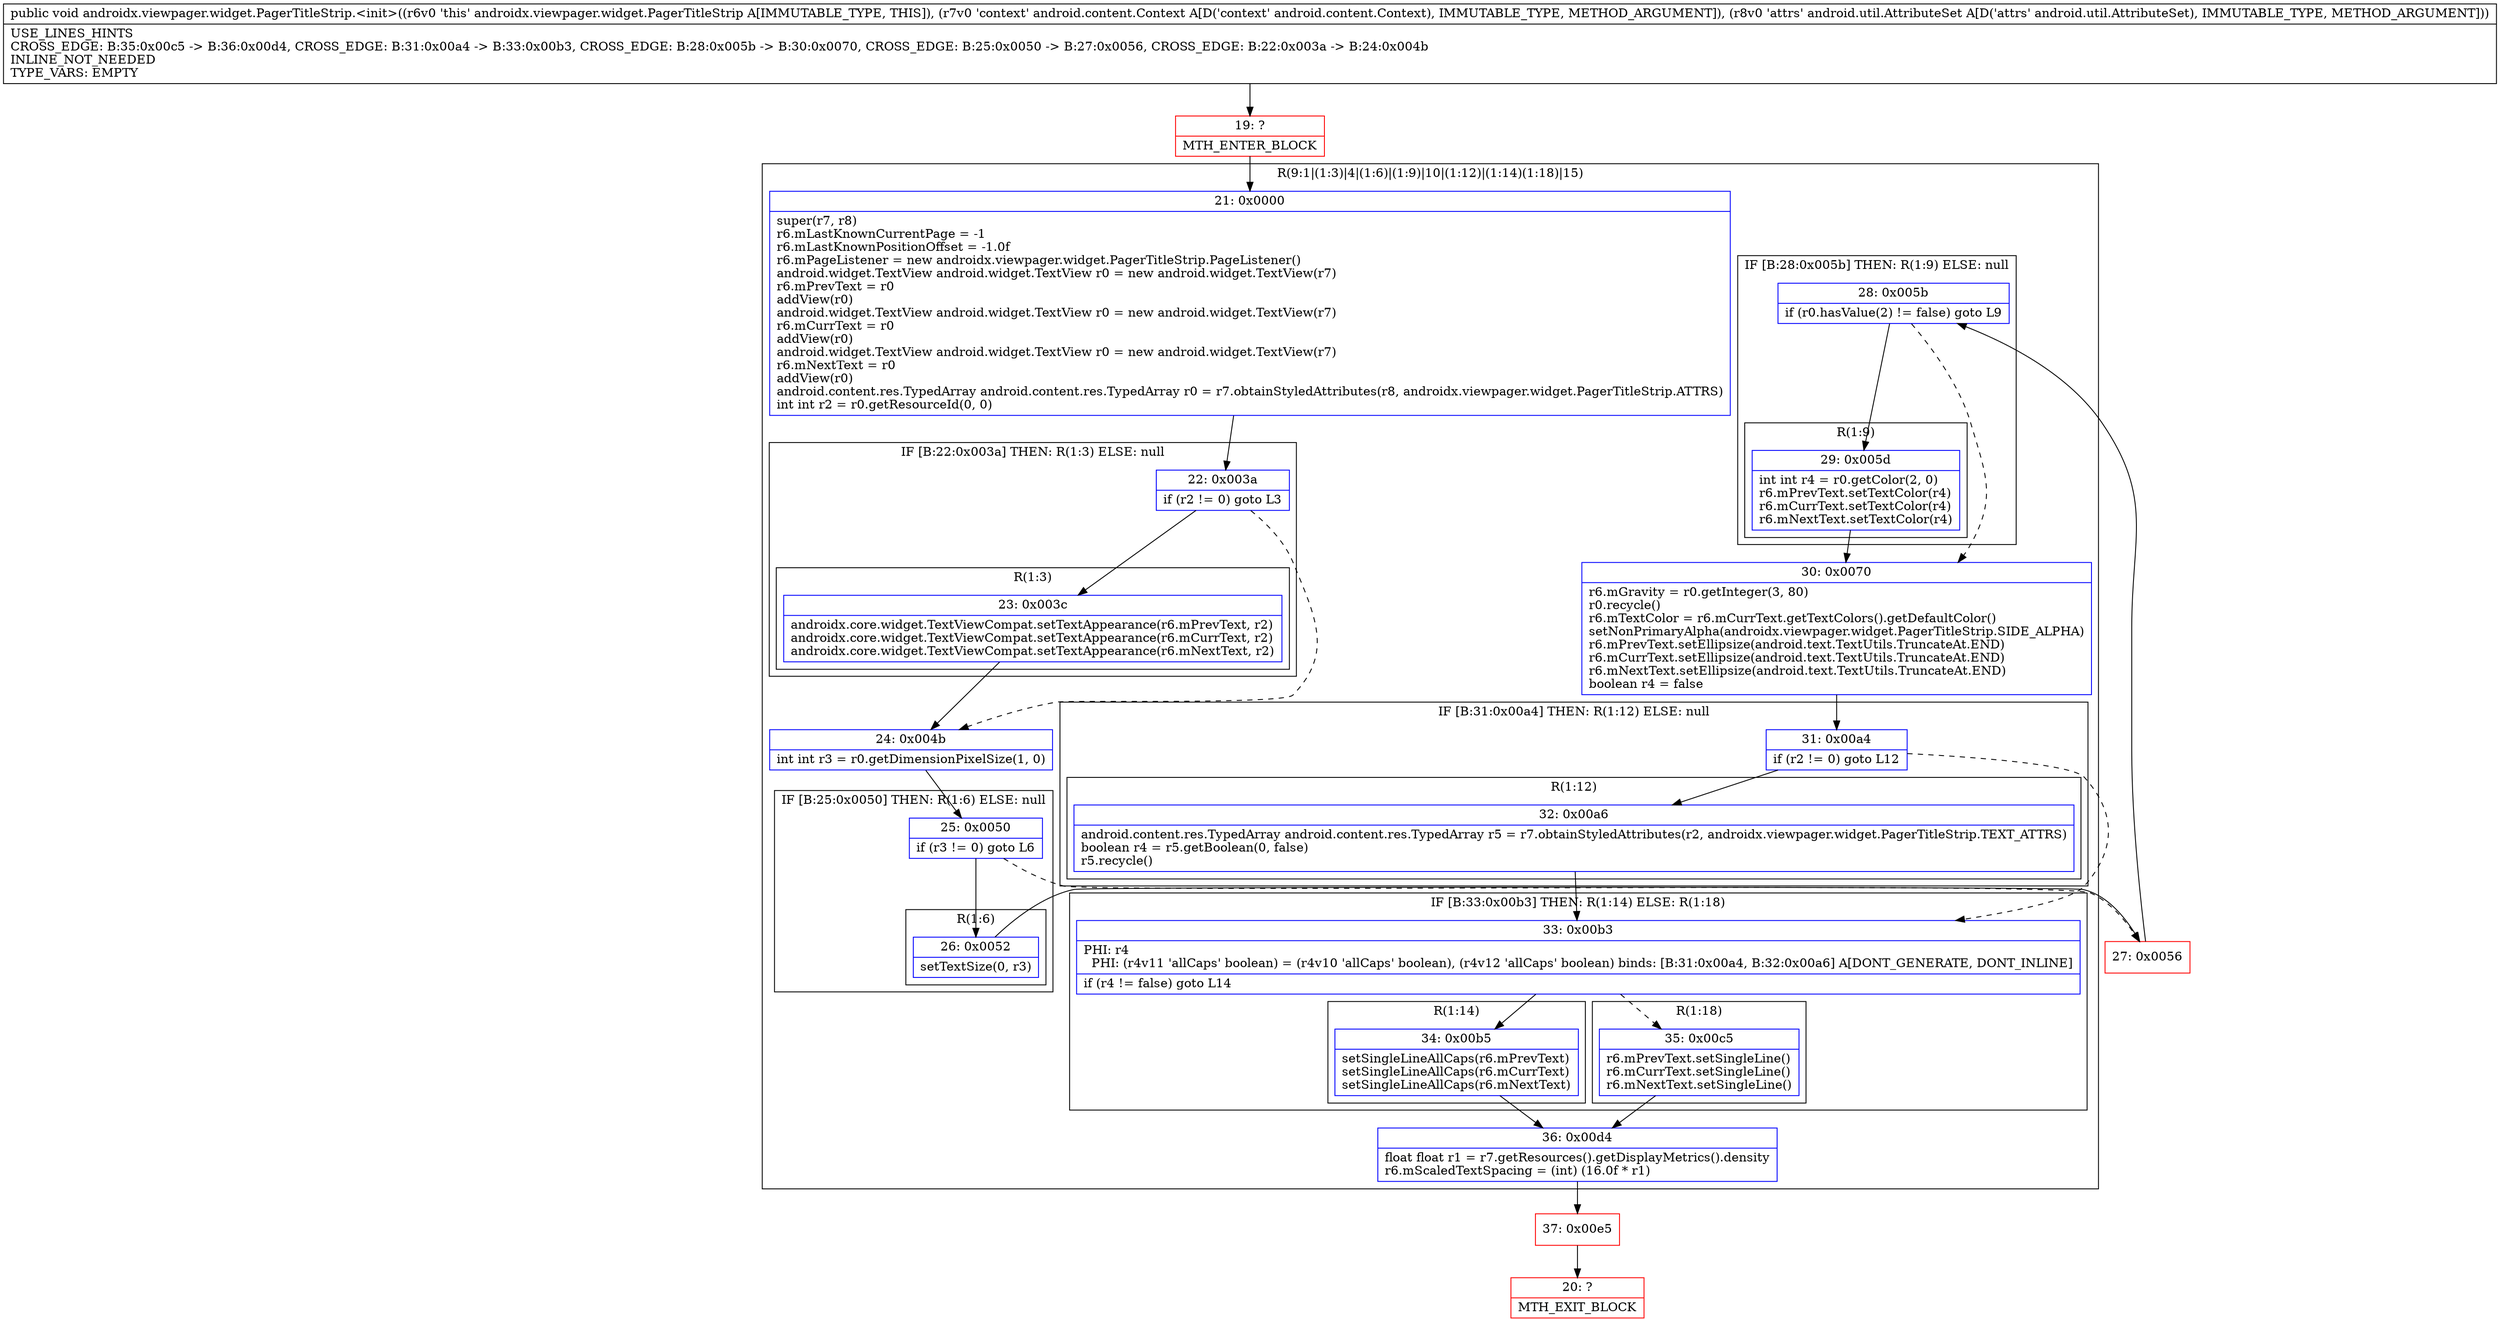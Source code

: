 digraph "CFG forandroidx.viewpager.widget.PagerTitleStrip.\<init\>(Landroid\/content\/Context;Landroid\/util\/AttributeSet;)V" {
subgraph cluster_Region_1290682890 {
label = "R(9:1|(1:3)|4|(1:6)|(1:9)|10|(1:12)|(1:14)(1:18)|15)";
node [shape=record,color=blue];
Node_21 [shape=record,label="{21\:\ 0x0000|super(r7, r8)\lr6.mLastKnownCurrentPage = \-1\lr6.mLastKnownPositionOffset = \-1.0f\lr6.mPageListener = new androidx.viewpager.widget.PagerTitleStrip.PageListener()\landroid.widget.TextView android.widget.TextView r0 = new android.widget.TextView(r7)\lr6.mPrevText = r0\laddView(r0)\landroid.widget.TextView android.widget.TextView r0 = new android.widget.TextView(r7)\lr6.mCurrText = r0\laddView(r0)\landroid.widget.TextView android.widget.TextView r0 = new android.widget.TextView(r7)\lr6.mNextText = r0\laddView(r0)\landroid.content.res.TypedArray android.content.res.TypedArray r0 = r7.obtainStyledAttributes(r8, androidx.viewpager.widget.PagerTitleStrip.ATTRS)\lint int r2 = r0.getResourceId(0, 0)\l}"];
subgraph cluster_IfRegion_436702431 {
label = "IF [B:22:0x003a] THEN: R(1:3) ELSE: null";
node [shape=record,color=blue];
Node_22 [shape=record,label="{22\:\ 0x003a|if (r2 != 0) goto L3\l}"];
subgraph cluster_Region_617051015 {
label = "R(1:3)";
node [shape=record,color=blue];
Node_23 [shape=record,label="{23\:\ 0x003c|androidx.core.widget.TextViewCompat.setTextAppearance(r6.mPrevText, r2)\landroidx.core.widget.TextViewCompat.setTextAppearance(r6.mCurrText, r2)\landroidx.core.widget.TextViewCompat.setTextAppearance(r6.mNextText, r2)\l}"];
}
}
Node_24 [shape=record,label="{24\:\ 0x004b|int int r3 = r0.getDimensionPixelSize(1, 0)\l}"];
subgraph cluster_IfRegion_946390505 {
label = "IF [B:25:0x0050] THEN: R(1:6) ELSE: null";
node [shape=record,color=blue];
Node_25 [shape=record,label="{25\:\ 0x0050|if (r3 != 0) goto L6\l}"];
subgraph cluster_Region_665633320 {
label = "R(1:6)";
node [shape=record,color=blue];
Node_26 [shape=record,label="{26\:\ 0x0052|setTextSize(0, r3)\l}"];
}
}
subgraph cluster_IfRegion_888130842 {
label = "IF [B:28:0x005b] THEN: R(1:9) ELSE: null";
node [shape=record,color=blue];
Node_28 [shape=record,label="{28\:\ 0x005b|if (r0.hasValue(2) != false) goto L9\l}"];
subgraph cluster_Region_1365517864 {
label = "R(1:9)";
node [shape=record,color=blue];
Node_29 [shape=record,label="{29\:\ 0x005d|int int r4 = r0.getColor(2, 0)\lr6.mPrevText.setTextColor(r4)\lr6.mCurrText.setTextColor(r4)\lr6.mNextText.setTextColor(r4)\l}"];
}
}
Node_30 [shape=record,label="{30\:\ 0x0070|r6.mGravity = r0.getInteger(3, 80)\lr0.recycle()\lr6.mTextColor = r6.mCurrText.getTextColors().getDefaultColor()\lsetNonPrimaryAlpha(androidx.viewpager.widget.PagerTitleStrip.SIDE_ALPHA)\lr6.mPrevText.setEllipsize(android.text.TextUtils.TruncateAt.END)\lr6.mCurrText.setEllipsize(android.text.TextUtils.TruncateAt.END)\lr6.mNextText.setEllipsize(android.text.TextUtils.TruncateAt.END)\lboolean r4 = false\l}"];
subgraph cluster_IfRegion_1846213912 {
label = "IF [B:31:0x00a4] THEN: R(1:12) ELSE: null";
node [shape=record,color=blue];
Node_31 [shape=record,label="{31\:\ 0x00a4|if (r2 != 0) goto L12\l}"];
subgraph cluster_Region_514839447 {
label = "R(1:12)";
node [shape=record,color=blue];
Node_32 [shape=record,label="{32\:\ 0x00a6|android.content.res.TypedArray android.content.res.TypedArray r5 = r7.obtainStyledAttributes(r2, androidx.viewpager.widget.PagerTitleStrip.TEXT_ATTRS)\lboolean r4 = r5.getBoolean(0, false)\lr5.recycle()\l}"];
}
}
subgraph cluster_IfRegion_519510520 {
label = "IF [B:33:0x00b3] THEN: R(1:14) ELSE: R(1:18)";
node [shape=record,color=blue];
Node_33 [shape=record,label="{33\:\ 0x00b3|PHI: r4 \l  PHI: (r4v11 'allCaps' boolean) = (r4v10 'allCaps' boolean), (r4v12 'allCaps' boolean) binds: [B:31:0x00a4, B:32:0x00a6] A[DONT_GENERATE, DONT_INLINE]\l|if (r4 != false) goto L14\l}"];
subgraph cluster_Region_229053318 {
label = "R(1:14)";
node [shape=record,color=blue];
Node_34 [shape=record,label="{34\:\ 0x00b5|setSingleLineAllCaps(r6.mPrevText)\lsetSingleLineAllCaps(r6.mCurrText)\lsetSingleLineAllCaps(r6.mNextText)\l}"];
}
subgraph cluster_Region_1791754455 {
label = "R(1:18)";
node [shape=record,color=blue];
Node_35 [shape=record,label="{35\:\ 0x00c5|r6.mPrevText.setSingleLine()\lr6.mCurrText.setSingleLine()\lr6.mNextText.setSingleLine()\l}"];
}
}
Node_36 [shape=record,label="{36\:\ 0x00d4|float float r1 = r7.getResources().getDisplayMetrics().density\lr6.mScaledTextSpacing = (int) (16.0f * r1)\l}"];
}
Node_19 [shape=record,color=red,label="{19\:\ ?|MTH_ENTER_BLOCK\l}"];
Node_27 [shape=record,color=red,label="{27\:\ 0x0056}"];
Node_37 [shape=record,color=red,label="{37\:\ 0x00e5}"];
Node_20 [shape=record,color=red,label="{20\:\ ?|MTH_EXIT_BLOCK\l}"];
MethodNode[shape=record,label="{public void androidx.viewpager.widget.PagerTitleStrip.\<init\>((r6v0 'this' androidx.viewpager.widget.PagerTitleStrip A[IMMUTABLE_TYPE, THIS]), (r7v0 'context' android.content.Context A[D('context' android.content.Context), IMMUTABLE_TYPE, METHOD_ARGUMENT]), (r8v0 'attrs' android.util.AttributeSet A[D('attrs' android.util.AttributeSet), IMMUTABLE_TYPE, METHOD_ARGUMENT]))  | USE_LINES_HINTS\lCROSS_EDGE: B:35:0x00c5 \-\> B:36:0x00d4, CROSS_EDGE: B:31:0x00a4 \-\> B:33:0x00b3, CROSS_EDGE: B:28:0x005b \-\> B:30:0x0070, CROSS_EDGE: B:25:0x0050 \-\> B:27:0x0056, CROSS_EDGE: B:22:0x003a \-\> B:24:0x004b\lINLINE_NOT_NEEDED\lTYPE_VARS: EMPTY\l}"];
MethodNode -> Node_19;Node_21 -> Node_22;
Node_22 -> Node_23;
Node_22 -> Node_24[style=dashed];
Node_23 -> Node_24;
Node_24 -> Node_25;
Node_25 -> Node_26;
Node_25 -> Node_27[style=dashed];
Node_26 -> Node_27;
Node_28 -> Node_29;
Node_28 -> Node_30[style=dashed];
Node_29 -> Node_30;
Node_30 -> Node_31;
Node_31 -> Node_32;
Node_31 -> Node_33[style=dashed];
Node_32 -> Node_33;
Node_33 -> Node_34;
Node_33 -> Node_35[style=dashed];
Node_34 -> Node_36;
Node_35 -> Node_36;
Node_36 -> Node_37;
Node_19 -> Node_21;
Node_27 -> Node_28;
Node_37 -> Node_20;
}

